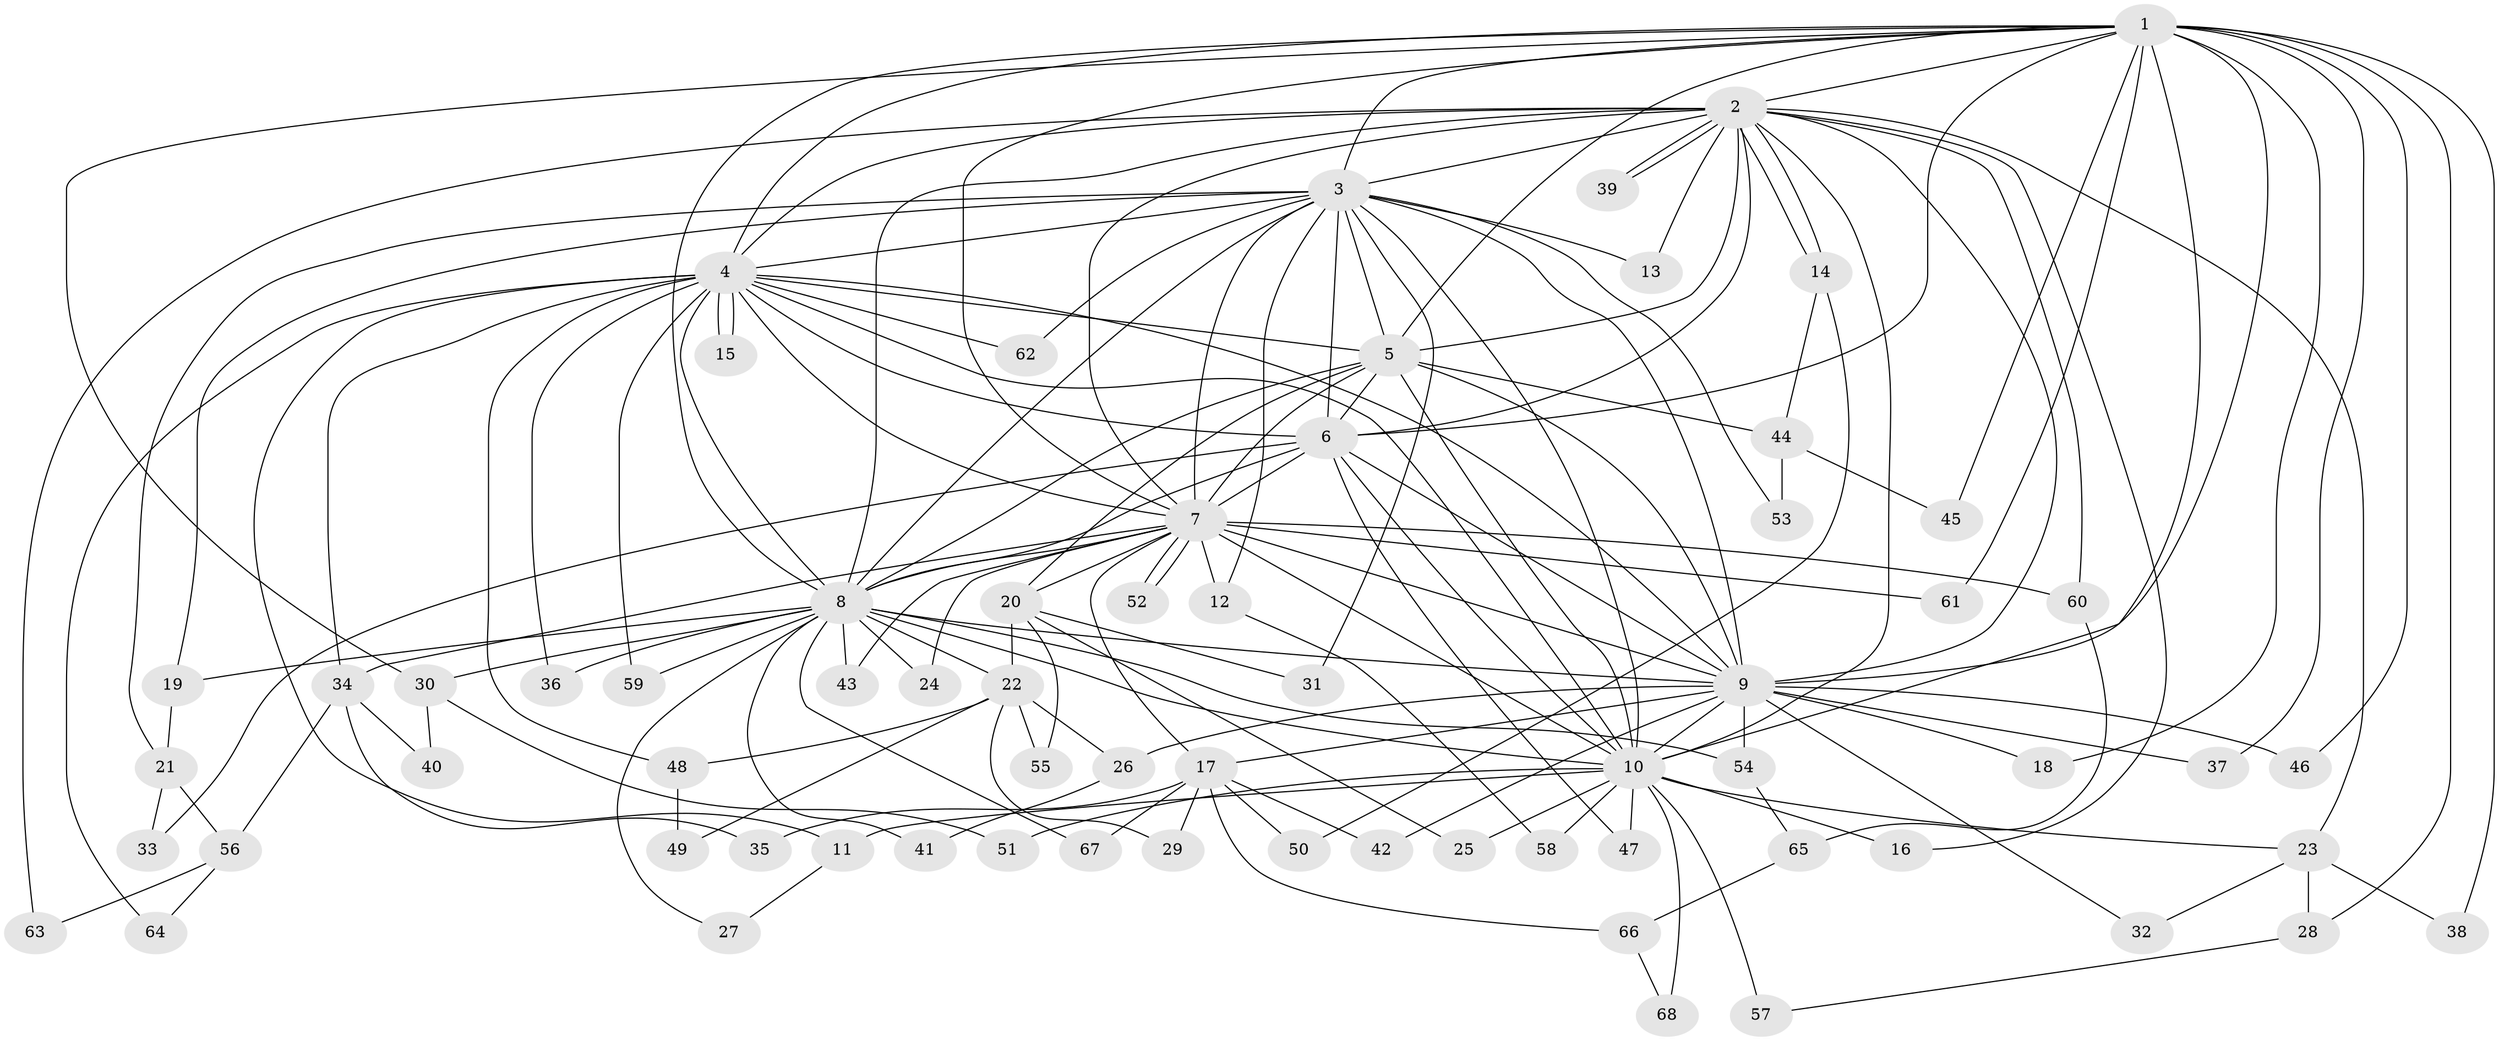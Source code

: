 // Generated by graph-tools (version 1.1) at 2025/49/03/09/25 03:49:31]
// undirected, 68 vertices, 161 edges
graph export_dot {
graph [start="1"]
  node [color=gray90,style=filled];
  1;
  2;
  3;
  4;
  5;
  6;
  7;
  8;
  9;
  10;
  11;
  12;
  13;
  14;
  15;
  16;
  17;
  18;
  19;
  20;
  21;
  22;
  23;
  24;
  25;
  26;
  27;
  28;
  29;
  30;
  31;
  32;
  33;
  34;
  35;
  36;
  37;
  38;
  39;
  40;
  41;
  42;
  43;
  44;
  45;
  46;
  47;
  48;
  49;
  50;
  51;
  52;
  53;
  54;
  55;
  56;
  57;
  58;
  59;
  60;
  61;
  62;
  63;
  64;
  65;
  66;
  67;
  68;
  1 -- 2;
  1 -- 3;
  1 -- 4;
  1 -- 5;
  1 -- 6;
  1 -- 7;
  1 -- 8;
  1 -- 9;
  1 -- 10;
  1 -- 18;
  1 -- 28;
  1 -- 30;
  1 -- 37;
  1 -- 38;
  1 -- 45;
  1 -- 46;
  1 -- 61;
  2 -- 3;
  2 -- 4;
  2 -- 5;
  2 -- 6;
  2 -- 7;
  2 -- 8;
  2 -- 9;
  2 -- 10;
  2 -- 13;
  2 -- 14;
  2 -- 14;
  2 -- 16;
  2 -- 23;
  2 -- 39;
  2 -- 39;
  2 -- 60;
  2 -- 63;
  3 -- 4;
  3 -- 5;
  3 -- 6;
  3 -- 7;
  3 -- 8;
  3 -- 9;
  3 -- 10;
  3 -- 12;
  3 -- 13;
  3 -- 19;
  3 -- 21;
  3 -- 31;
  3 -- 53;
  3 -- 62;
  4 -- 5;
  4 -- 6;
  4 -- 7;
  4 -- 8;
  4 -- 9;
  4 -- 10;
  4 -- 11;
  4 -- 15;
  4 -- 15;
  4 -- 34;
  4 -- 36;
  4 -- 48;
  4 -- 59;
  4 -- 62;
  4 -- 64;
  5 -- 6;
  5 -- 7;
  5 -- 8;
  5 -- 9;
  5 -- 10;
  5 -- 20;
  5 -- 44;
  6 -- 7;
  6 -- 8;
  6 -- 9;
  6 -- 10;
  6 -- 33;
  6 -- 47;
  7 -- 8;
  7 -- 9;
  7 -- 10;
  7 -- 12;
  7 -- 17;
  7 -- 20;
  7 -- 24;
  7 -- 34;
  7 -- 43;
  7 -- 52;
  7 -- 52;
  7 -- 60;
  7 -- 61;
  8 -- 9;
  8 -- 10;
  8 -- 19;
  8 -- 22;
  8 -- 24;
  8 -- 27;
  8 -- 30;
  8 -- 36;
  8 -- 41;
  8 -- 43;
  8 -- 54;
  8 -- 59;
  8 -- 67;
  9 -- 10;
  9 -- 17;
  9 -- 18;
  9 -- 26;
  9 -- 32;
  9 -- 37;
  9 -- 42;
  9 -- 46;
  9 -- 54;
  10 -- 11;
  10 -- 16;
  10 -- 23;
  10 -- 25;
  10 -- 47;
  10 -- 51;
  10 -- 57;
  10 -- 58;
  10 -- 68;
  11 -- 27;
  12 -- 58;
  14 -- 44;
  14 -- 50;
  17 -- 29;
  17 -- 35;
  17 -- 42;
  17 -- 50;
  17 -- 66;
  17 -- 67;
  19 -- 21;
  20 -- 22;
  20 -- 25;
  20 -- 31;
  20 -- 55;
  21 -- 33;
  21 -- 56;
  22 -- 26;
  22 -- 29;
  22 -- 48;
  22 -- 49;
  22 -- 55;
  23 -- 28;
  23 -- 32;
  23 -- 38;
  26 -- 41;
  28 -- 57;
  30 -- 40;
  30 -- 51;
  34 -- 35;
  34 -- 40;
  34 -- 56;
  44 -- 45;
  44 -- 53;
  48 -- 49;
  54 -- 65;
  56 -- 63;
  56 -- 64;
  60 -- 65;
  65 -- 66;
  66 -- 68;
}
